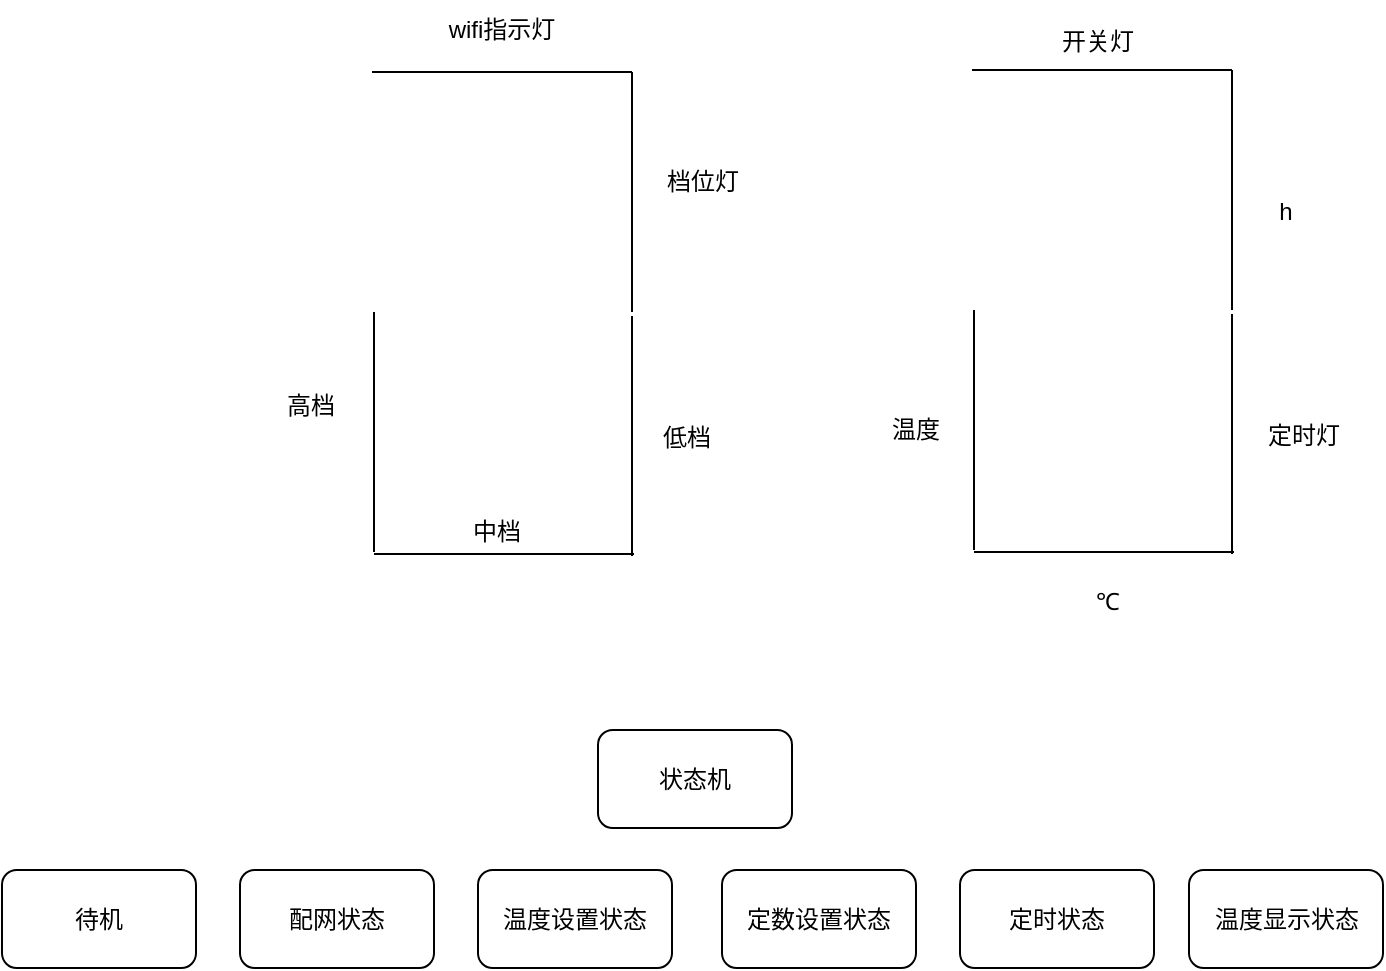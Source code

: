 <mxfile version="16.1.0" type="github">
  <diagram id="NBrz6A2Zbq-XDGS4xQ-9" name="Page-1">
    <mxGraphModel dx="1422" dy="796" grid="0" gridSize="10" guides="1" tooltips="1" connect="1" arrows="1" fold="1" page="1" pageScale="1" pageWidth="827" pageHeight="1169" math="0" shadow="0">
      <root>
        <mxCell id="0" />
        <mxCell id="1" parent="0" />
        <mxCell id="J6WKbtXhoMf6uBBtIhMB-1" value="" style="endArrow=none;html=1;rounded=0;" parent="1" edge="1">
          <mxGeometry width="50" height="50" relative="1" as="geometry">
            <mxPoint x="229" y="415" as="sourcePoint" />
            <mxPoint x="229" y="295" as="targetPoint" />
          </mxGeometry>
        </mxCell>
        <mxCell id="J6WKbtXhoMf6uBBtIhMB-2" value="" style="endArrow=none;html=1;rounded=0;" parent="1" edge="1">
          <mxGeometry width="50" height="50" relative="1" as="geometry">
            <mxPoint x="229" y="416" as="sourcePoint" />
            <mxPoint x="359" y="416" as="targetPoint" />
          </mxGeometry>
        </mxCell>
        <mxCell id="J6WKbtXhoMf6uBBtIhMB-3" value="" style="endArrow=none;html=1;rounded=0;" parent="1" edge="1">
          <mxGeometry width="50" height="50" relative="1" as="geometry">
            <mxPoint x="358" y="417" as="sourcePoint" />
            <mxPoint x="358" y="297" as="targetPoint" />
          </mxGeometry>
        </mxCell>
        <mxCell id="J6WKbtXhoMf6uBBtIhMB-4" value="" style="endArrow=none;html=1;rounded=0;" parent="1" edge="1">
          <mxGeometry width="50" height="50" relative="1" as="geometry">
            <mxPoint x="358" y="295" as="sourcePoint" />
            <mxPoint x="358" y="175" as="targetPoint" />
          </mxGeometry>
        </mxCell>
        <mxCell id="J6WKbtXhoMf6uBBtIhMB-5" value="" style="endArrow=none;html=1;rounded=0;" parent="1" edge="1">
          <mxGeometry width="50" height="50" relative="1" as="geometry">
            <mxPoint x="228" y="175" as="sourcePoint" />
            <mxPoint x="358" y="175" as="targetPoint" />
          </mxGeometry>
        </mxCell>
        <mxCell id="J6WKbtXhoMf6uBBtIhMB-6" value="" style="endArrow=none;html=1;rounded=0;" parent="1" edge="1">
          <mxGeometry width="50" height="50" relative="1" as="geometry">
            <mxPoint x="529" y="414" as="sourcePoint" />
            <mxPoint x="529" y="294" as="targetPoint" />
          </mxGeometry>
        </mxCell>
        <mxCell id="J6WKbtXhoMf6uBBtIhMB-7" value="" style="endArrow=none;html=1;rounded=0;" parent="1" edge="1">
          <mxGeometry width="50" height="50" relative="1" as="geometry">
            <mxPoint x="529" y="415" as="sourcePoint" />
            <mxPoint x="659" y="415" as="targetPoint" />
          </mxGeometry>
        </mxCell>
        <mxCell id="J6WKbtXhoMf6uBBtIhMB-8" value="" style="endArrow=none;html=1;rounded=0;" parent="1" edge="1">
          <mxGeometry width="50" height="50" relative="1" as="geometry">
            <mxPoint x="658" y="416" as="sourcePoint" />
            <mxPoint x="658" y="296" as="targetPoint" />
          </mxGeometry>
        </mxCell>
        <mxCell id="J6WKbtXhoMf6uBBtIhMB-9" value="" style="endArrow=none;html=1;rounded=0;" parent="1" edge="1">
          <mxGeometry width="50" height="50" relative="1" as="geometry">
            <mxPoint x="658" y="294" as="sourcePoint" />
            <mxPoint x="658" y="174" as="targetPoint" />
          </mxGeometry>
        </mxCell>
        <mxCell id="J6WKbtXhoMf6uBBtIhMB-10" value="" style="endArrow=none;html=1;rounded=0;" parent="1" edge="1">
          <mxGeometry width="50" height="50" relative="1" as="geometry">
            <mxPoint x="528" y="174" as="sourcePoint" />
            <mxPoint x="658" y="174" as="targetPoint" />
          </mxGeometry>
        </mxCell>
        <mxCell id="J6WKbtXhoMf6uBBtIhMB-11" value="wifi指示灯" style="text;html=1;strokeColor=none;fillColor=none;align=center;verticalAlign=middle;whiteSpace=wrap;rounded=0;" parent="1" vertex="1">
          <mxGeometry x="263" y="139" width="60" height="30" as="geometry" />
        </mxCell>
        <mxCell id="J6WKbtXhoMf6uBBtIhMB-12" value="档位灯" style="text;html=1;strokeColor=none;fillColor=none;align=center;verticalAlign=middle;whiteSpace=wrap;rounded=0;" parent="1" vertex="1">
          <mxGeometry x="369" y="219" width="49" height="22" as="geometry" />
        </mxCell>
        <mxCell id="J6WKbtXhoMf6uBBtIhMB-13" value="低档" style="text;html=1;strokeColor=none;fillColor=none;align=center;verticalAlign=middle;whiteSpace=wrap;rounded=0;" parent="1" vertex="1">
          <mxGeometry x="361" y="347" width="49" height="22" as="geometry" />
        </mxCell>
        <mxCell id="J6WKbtXhoMf6uBBtIhMB-14" value="中档" style="text;html=1;strokeColor=none;fillColor=none;align=center;verticalAlign=middle;whiteSpace=wrap;rounded=0;" parent="1" vertex="1">
          <mxGeometry x="266" y="394" width="49" height="22" as="geometry" />
        </mxCell>
        <mxCell id="J6WKbtXhoMf6uBBtIhMB-15" value="高档" style="text;html=1;strokeColor=none;fillColor=none;align=center;verticalAlign=middle;whiteSpace=wrap;rounded=0;" parent="1" vertex="1">
          <mxGeometry x="173" y="331" width="49" height="22" as="geometry" />
        </mxCell>
        <mxCell id="J6WKbtXhoMf6uBBtIhMB-16" value="开关灯" style="text;html=1;strokeColor=none;fillColor=none;align=center;verticalAlign=middle;whiteSpace=wrap;rounded=0;" parent="1" vertex="1">
          <mxGeometry x="561" y="145" width="60" height="30" as="geometry" />
        </mxCell>
        <mxCell id="J6WKbtXhoMf6uBBtIhMB-18" value="h" style="text;html=1;strokeColor=none;fillColor=none;align=center;verticalAlign=middle;whiteSpace=wrap;rounded=0;" parent="1" vertex="1">
          <mxGeometry x="655" y="230" width="60" height="30" as="geometry" />
        </mxCell>
        <mxCell id="J6WKbtXhoMf6uBBtIhMB-21" value="定时灯" style="text;html=1;strokeColor=none;fillColor=none;align=center;verticalAlign=middle;whiteSpace=wrap;rounded=0;" parent="1" vertex="1">
          <mxGeometry x="664" y="342" width="60" height="30" as="geometry" />
        </mxCell>
        <mxCell id="J6WKbtXhoMf6uBBtIhMB-22" value="℃" style="text;html=1;strokeColor=none;fillColor=none;align=center;verticalAlign=middle;whiteSpace=wrap;rounded=0;" parent="1" vertex="1">
          <mxGeometry x="566" y="425" width="60" height="30" as="geometry" />
        </mxCell>
        <mxCell id="J6WKbtXhoMf6uBBtIhMB-23" value="温度" style="text;html=1;strokeColor=none;fillColor=none;align=center;verticalAlign=middle;whiteSpace=wrap;rounded=0;" parent="1" vertex="1">
          <mxGeometry x="470" y="339" width="60" height="30" as="geometry" />
        </mxCell>
        <mxCell id="N9chxuBh4ZY3HbkzLcWX-1" value="状态机" style="rounded=1;whiteSpace=wrap;html=1;" vertex="1" parent="1">
          <mxGeometry x="341" y="504" width="97" height="49" as="geometry" />
        </mxCell>
        <mxCell id="N9chxuBh4ZY3HbkzLcWX-2" value="待机" style="rounded=1;whiteSpace=wrap;html=1;" vertex="1" parent="1">
          <mxGeometry x="43" y="574" width="97" height="49" as="geometry" />
        </mxCell>
        <mxCell id="N9chxuBh4ZY3HbkzLcWX-3" value="配网状态" style="rounded=1;whiteSpace=wrap;html=1;" vertex="1" parent="1">
          <mxGeometry x="162" y="574" width="97" height="49" as="geometry" />
        </mxCell>
        <mxCell id="N9chxuBh4ZY3HbkzLcWX-4" value="温度设置状态" style="rounded=1;whiteSpace=wrap;html=1;" vertex="1" parent="1">
          <mxGeometry x="281" y="574" width="97" height="49" as="geometry" />
        </mxCell>
        <mxCell id="N9chxuBh4ZY3HbkzLcWX-5" value="定数设置状态" style="rounded=1;whiteSpace=wrap;html=1;" vertex="1" parent="1">
          <mxGeometry x="403" y="574" width="97" height="49" as="geometry" />
        </mxCell>
        <mxCell id="N9chxuBh4ZY3HbkzLcWX-6" value="定时状态" style="rounded=1;whiteSpace=wrap;html=1;" vertex="1" parent="1">
          <mxGeometry x="522" y="574" width="97" height="49" as="geometry" />
        </mxCell>
        <mxCell id="N9chxuBh4ZY3HbkzLcWX-7" value="温度显示状态" style="rounded=1;whiteSpace=wrap;html=1;" vertex="1" parent="1">
          <mxGeometry x="636.5" y="574" width="97" height="49" as="geometry" />
        </mxCell>
      </root>
    </mxGraphModel>
  </diagram>
</mxfile>
